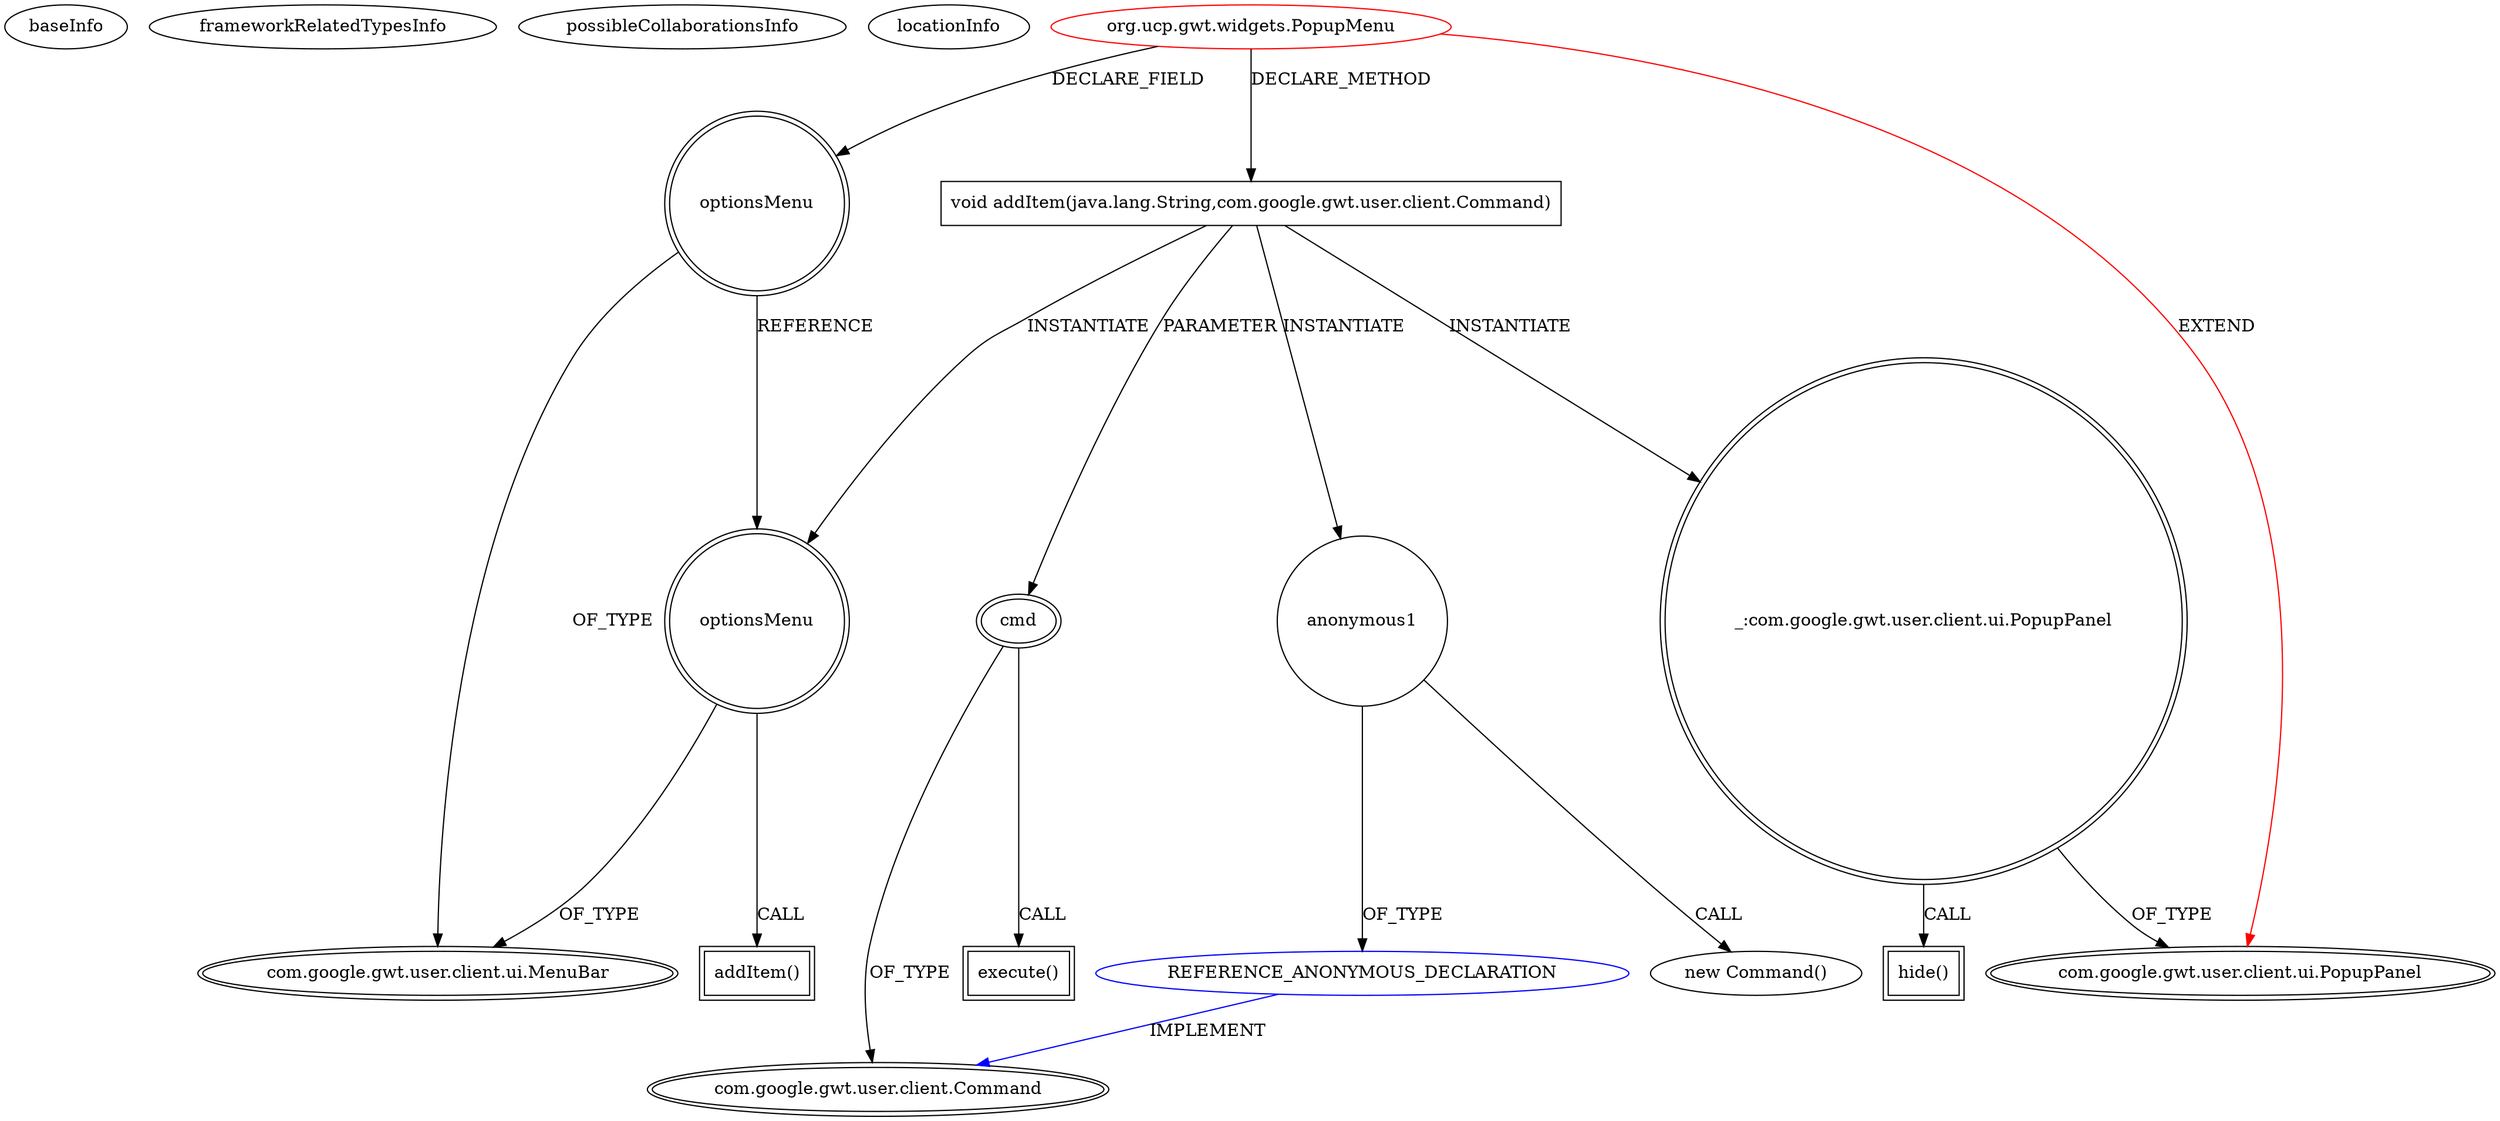 digraph {
baseInfo[graphId=2997,category="extension_graph",isAnonymous=false,possibleRelation=true]
frameworkRelatedTypesInfo[0="com.google.gwt.user.client.ui.PopupPanel"]
possibleCollaborationsInfo[0="2997~CLIENT_METHOD_DECLARATION-INSTANTIATION-~com.google.gwt.user.client.ui.PopupPanel ~com.google.gwt.user.client.Command ~false~true"]
locationInfo[projectName="hmiguellima-ugat",filePath="/hmiguellima-ugat/ugat-master/src/org/ucp/gwt/widgets/PopupMenu.java",contextSignature="PopupMenu",graphId="2997"]
0[label="org.ucp.gwt.widgets.PopupMenu",vertexType="ROOT_CLIENT_CLASS_DECLARATION",isFrameworkType=false,color=red]
1[label="com.google.gwt.user.client.ui.PopupPanel",vertexType="FRAMEWORK_CLASS_TYPE",isFrameworkType=true,peripheries=2]
2[label="optionsMenu",vertexType="FIELD_DECLARATION",isFrameworkType=true,peripheries=2,shape=circle]
3[label="com.google.gwt.user.client.ui.MenuBar",vertexType="FRAMEWORK_CLASS_TYPE",isFrameworkType=true,peripheries=2]
4[label="void addItem(java.lang.String,com.google.gwt.user.client.Command)",vertexType="CLIENT_METHOD_DECLARATION",isFrameworkType=false,shape=box]
5[label="cmd",vertexType="PARAMETER_DECLARATION",isFrameworkType=true,peripheries=2]
6[label="com.google.gwt.user.client.Command",vertexType="FRAMEWORK_INTERFACE_TYPE",isFrameworkType=true,peripheries=2]
7[label="optionsMenu",vertexType="VARIABLE_EXPRESION",isFrameworkType=true,peripheries=2,shape=circle]
8[label="addItem()",vertexType="INSIDE_CALL",isFrameworkType=true,peripheries=2,shape=box]
11[label="anonymous1",vertexType="VARIABLE_EXPRESION",isFrameworkType=false,shape=circle]
12[label="REFERENCE_ANONYMOUS_DECLARATION",vertexType="REFERENCE_ANONYMOUS_DECLARATION",isFrameworkType=false,color=blue]
10[label="new Command()",vertexType="CONSTRUCTOR_CALL",isFrameworkType=false]
14[label="_:com.google.gwt.user.client.ui.PopupPanel",vertexType="VARIABLE_EXPRESION",isFrameworkType=true,peripheries=2,shape=circle]
15[label="hide()",vertexType="INSIDE_CALL",isFrameworkType=true,peripheries=2,shape=box]
18[label="execute()",vertexType="INSIDE_CALL",isFrameworkType=true,peripheries=2,shape=box]
0->1[label="EXTEND",color=red]
0->2[label="DECLARE_FIELD"]
2->3[label="OF_TYPE"]
0->4[label="DECLARE_METHOD"]
5->6[label="OF_TYPE"]
4->5[label="PARAMETER"]
4->7[label="INSTANTIATE"]
2->7[label="REFERENCE"]
7->3[label="OF_TYPE"]
7->8[label="CALL"]
4->11[label="INSTANTIATE"]
12->6[label="IMPLEMENT",color=blue]
11->12[label="OF_TYPE"]
11->10[label="CALL"]
4->14[label="INSTANTIATE"]
14->1[label="OF_TYPE"]
14->15[label="CALL"]
5->18[label="CALL"]
}
